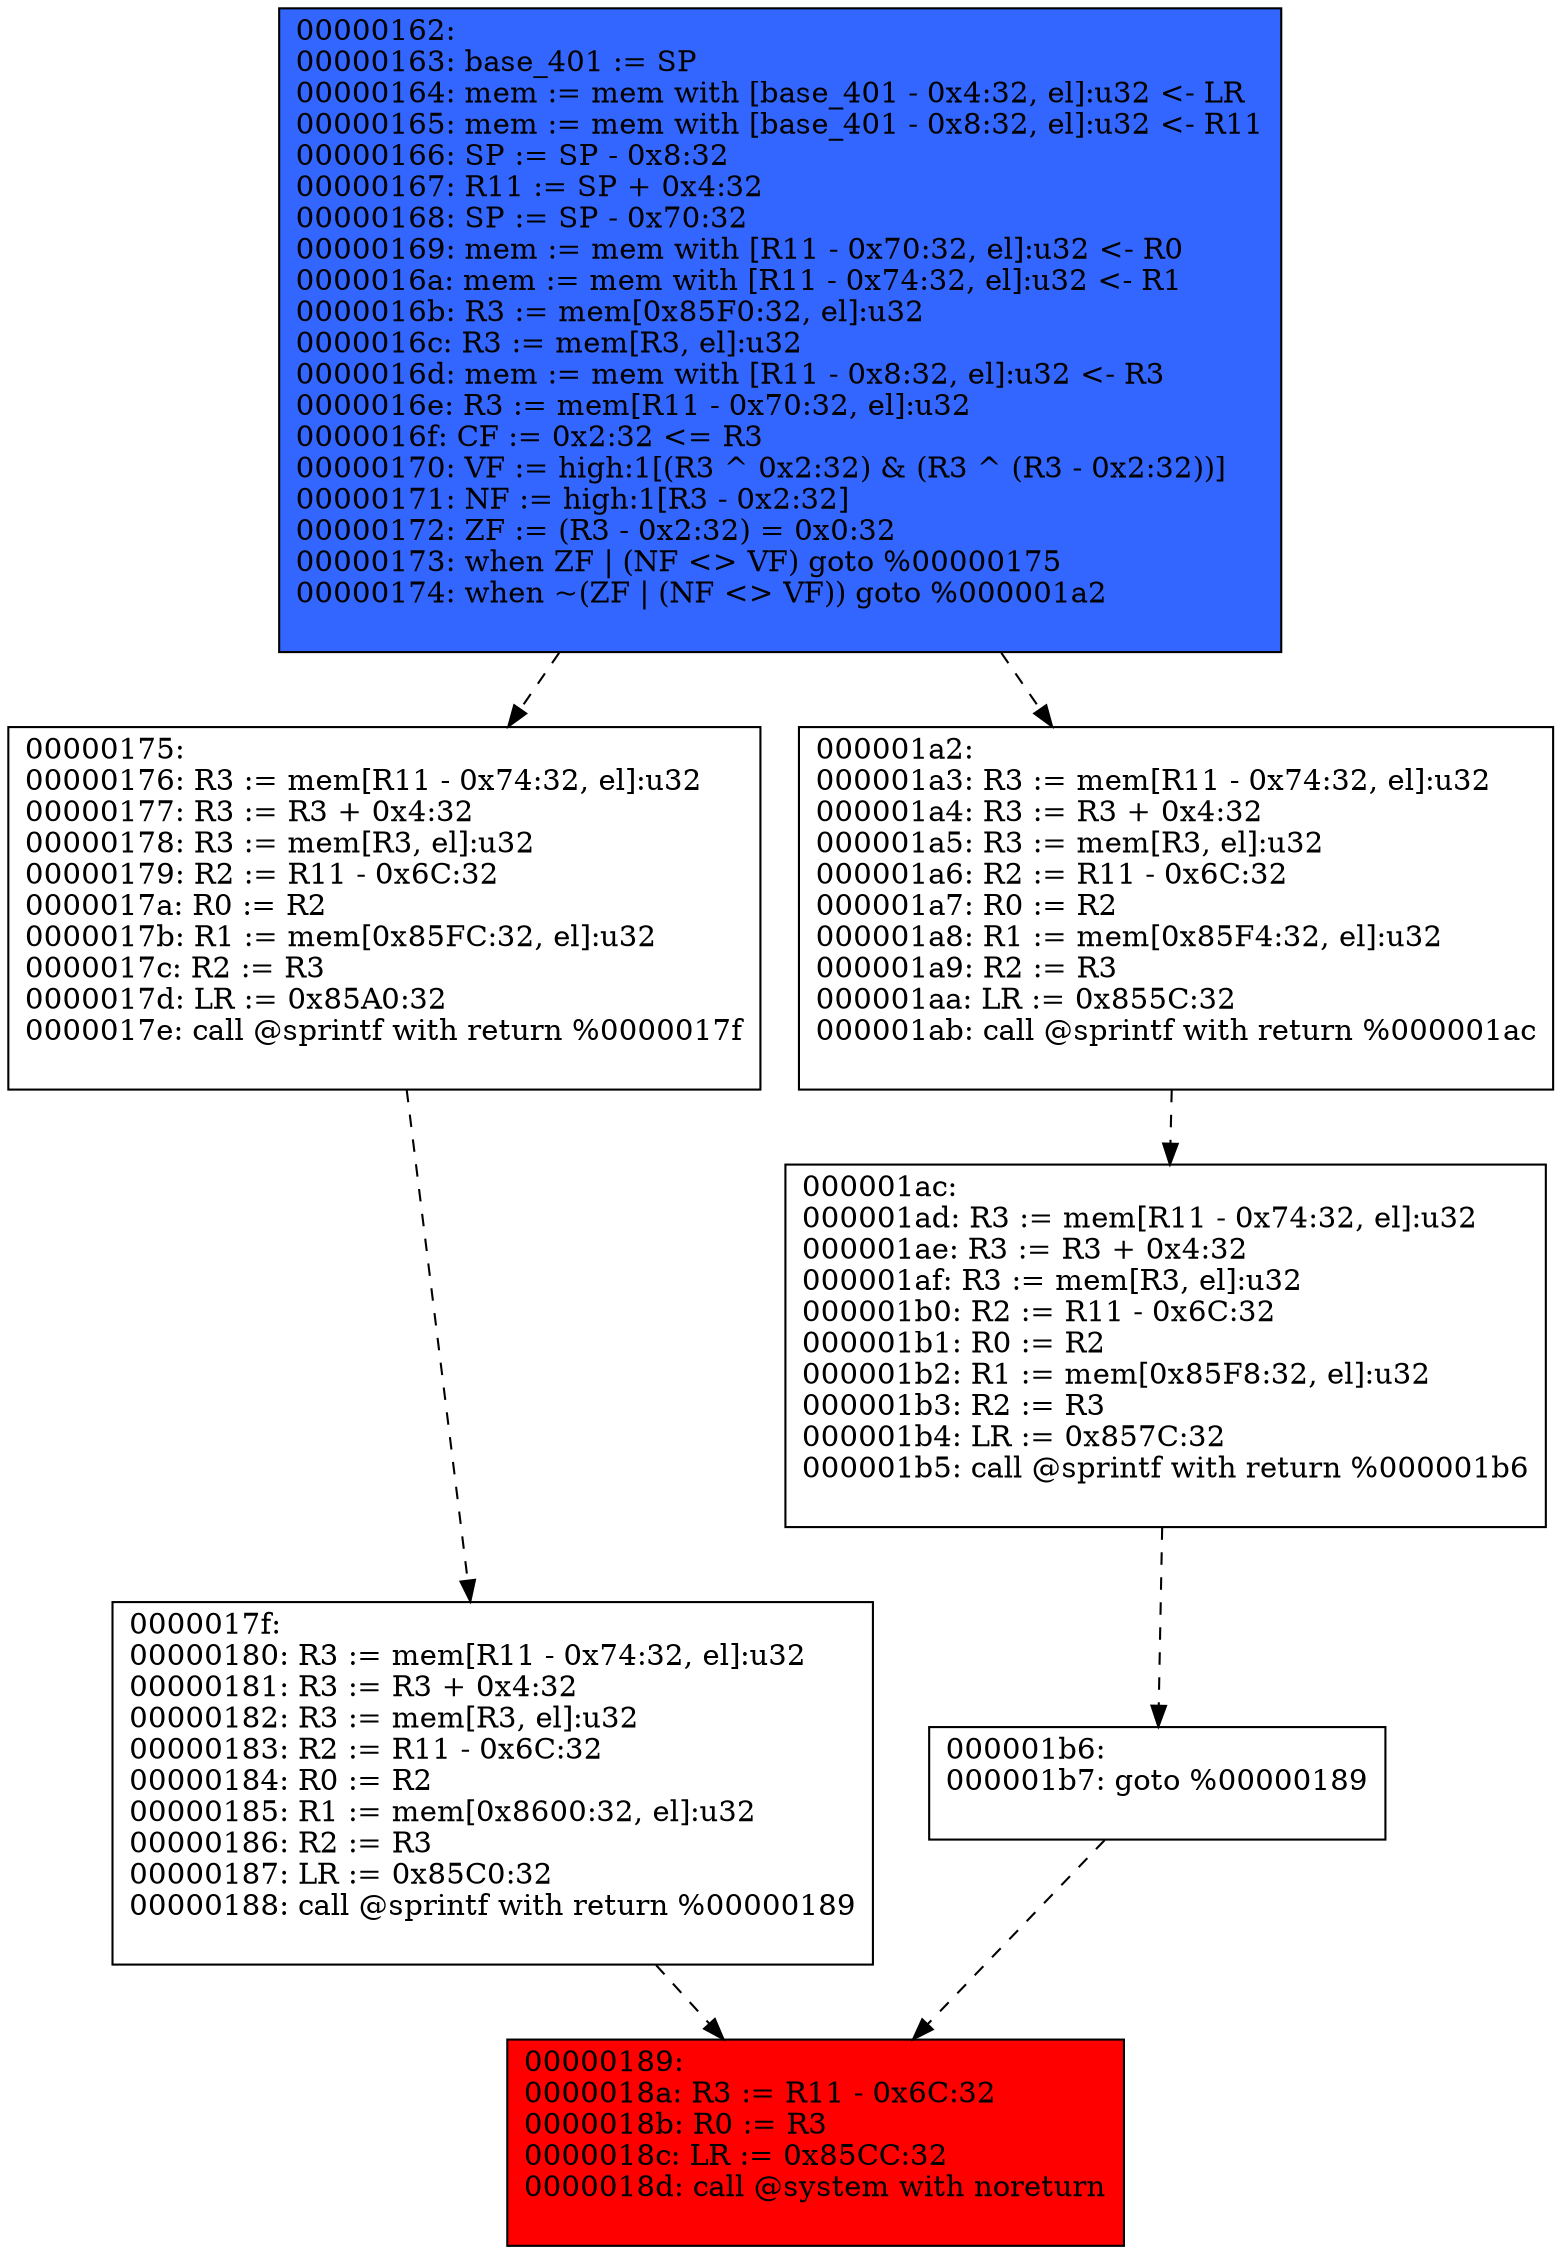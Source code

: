 digraph G {
  "\00000162: \l00000163: base_401 := SP\l00000164: mem := mem with [base_401 - 0x4:32, el]:u32 <- LR\l00000165: mem := mem with [base_401 - 0x8:32, el]:u32 <- R11\l00000166: SP := SP - 0x8:32\l00000167: R11 := SP + 0x4:32\l00000168: SP := SP - 0x70:32\l00000169: mem := mem with [R11 - 0x70:32, el]:u32 <- R0\l0000016a: mem := mem with [R11 - 0x74:32, el]:u32 <- R1\l0000016b: R3 := mem[0x85F0:32, el]:u32\l0000016c: R3 := mem[R3, el]:u32\l0000016d: mem := mem with [R11 - 0x8:32, el]:u32 <- R3\l0000016e: R3 := mem[R11 - 0x70:32, el]:u32\l0000016f: CF := 0x2:32 <= R3\l00000170: VF := high:1[(R3 ^ 0x2:32) & (R3 ^ (R3 - 0x2:32))]\l00000171: NF := high:1[R3 - 0x2:32]\l00000172: ZF := (R3 - 0x2:32) = 0x0:32\l00000173: when ZF | (NF <> VF) goto %00000175\l00000174: when ~(ZF | (NF <> VF)) goto %000001a2\l\l" [
  fillcolor="#3366FF", shape=box, style="filled", ];
  "\00000175: \l00000176: R3 := mem[R11 - 0x74:32, el]:u32\l00000177: R3 := R3 + 0x4:32\l00000178: R3 := mem[R3, el]:u32\l00000179: R2 := R11 - 0x6C:32\l0000017a: R0 := R2\l0000017b: R1 := mem[0x85FC:32, el]:u32\l0000017c: R2 := R3\l0000017d: LR := 0x85A0:32\l0000017e: call @sprintf with return %0000017f\l\l" [
  fillcolor="#FFFFFF", shape=box, style="filled", ];
  "\0000017f: \l00000180: R3 := mem[R11 - 0x74:32, el]:u32\l00000181: R3 := R3 + 0x4:32\l00000182: R3 := mem[R3, el]:u32\l00000183: R2 := R11 - 0x6C:32\l00000184: R0 := R2\l00000185: R1 := mem[0x8600:32, el]:u32\l00000186: R2 := R3\l00000187: LR := 0x85C0:32\l00000188: call @sprintf with return %00000189\l\l" [
  fillcolor="#FFFFFF", shape=box, style="filled", ];
  "\00000189: \l0000018a: R3 := R11 - 0x6C:32\l0000018b: R0 := R3\l0000018c: LR := 0x85CC:32\l0000018d: call @system with noreturn\l\l" [
  fillcolor="#FF0000", shape=box, style="filled", ];
  "\000001a2: \l000001a3: R3 := mem[R11 - 0x74:32, el]:u32\l000001a4: R3 := R3 + 0x4:32\l000001a5: R3 := mem[R3, el]:u32\l000001a6: R2 := R11 - 0x6C:32\l000001a7: R0 := R2\l000001a8: R1 := mem[0x85F4:32, el]:u32\l000001a9: R2 := R3\l000001aa: LR := 0x855C:32\l000001ab: call @sprintf with return %000001ac\l\l" [
  fillcolor="#FFFFFF", shape=box, style="filled", ];
  "\000001ac: \l000001ad: R3 := mem[R11 - 0x74:32, el]:u32\l000001ae: R3 := R3 + 0x4:32\l000001af: R3 := mem[R3, el]:u32\l000001b0: R2 := R11 - 0x6C:32\l000001b1: R0 := R2\l000001b2: R1 := mem[0x85F8:32, el]:u32\l000001b3: R2 := R3\l000001b4: LR := 0x857C:32\l000001b5: call @sprintf with return %000001b6\l\l" [
  fillcolor="#FFFFFF", shape=box, style="filled", ];
  "\000001b6: \l000001b7: goto %00000189\l\l" [fillcolor="#FFFFFF",
                                               shape=box, style="filled", ];
  
  
  "\00000162: \l00000163: base_401 := SP\l00000164: mem := mem with [base_401 - 0x4:32, el]:u32 <- LR\l00000165: mem := mem with [base_401 - 0x8:32, el]:u32 <- R11\l00000166: SP := SP - 0x8:32\l00000167: R11 := SP + 0x4:32\l00000168: SP := SP - 0x70:32\l00000169: mem := mem with [R11 - 0x70:32, el]:u32 <- R0\l0000016a: mem := mem with [R11 - 0x74:32, el]:u32 <- R1\l0000016b: R3 := mem[0x85F0:32, el]:u32\l0000016c: R3 := mem[R3, el]:u32\l0000016d: mem := mem with [R11 - 0x8:32, el]:u32 <- R3\l0000016e: R3 := mem[R11 - 0x70:32, el]:u32\l0000016f: CF := 0x2:32 <= R3\l00000170: VF := high:1[(R3 ^ 0x2:32) & (R3 ^ (R3 - 0x2:32))]\l00000171: NF := high:1[R3 - 0x2:32]\l00000172: ZF := (R3 - 0x2:32) = 0x0:32\l00000173: when ZF | (NF <> VF) goto %00000175\l00000174: when ~(ZF | (NF <> VF)) goto %000001a2\l\l" -> "\00000175: \l00000176: R3 := mem[R11 - 0x74:32, el]:u32\l00000177: R3 := R3 + 0x4:32\l00000178: R3 := mem[R3, el]:u32\l00000179: R2 := R11 - 0x6C:32\l0000017a: R0 := R2\l0000017b: R1 := mem[0x85FC:32, el]:u32\l0000017c: R2 := R3\l0000017d: LR := 0x85A0:32\l0000017e: call @sprintf with return %0000017f\l\l" [
  style="dashed", ];
  "\00000162: \l00000163: base_401 := SP\l00000164: mem := mem with [base_401 - 0x4:32, el]:u32 <- LR\l00000165: mem := mem with [base_401 - 0x8:32, el]:u32 <- R11\l00000166: SP := SP - 0x8:32\l00000167: R11 := SP + 0x4:32\l00000168: SP := SP - 0x70:32\l00000169: mem := mem with [R11 - 0x70:32, el]:u32 <- R0\l0000016a: mem := mem with [R11 - 0x74:32, el]:u32 <- R1\l0000016b: R3 := mem[0x85F0:32, el]:u32\l0000016c: R3 := mem[R3, el]:u32\l0000016d: mem := mem with [R11 - 0x8:32, el]:u32 <- R3\l0000016e: R3 := mem[R11 - 0x70:32, el]:u32\l0000016f: CF := 0x2:32 <= R3\l00000170: VF := high:1[(R3 ^ 0x2:32) & (R3 ^ (R3 - 0x2:32))]\l00000171: NF := high:1[R3 - 0x2:32]\l00000172: ZF := (R3 - 0x2:32) = 0x0:32\l00000173: when ZF | (NF <> VF) goto %00000175\l00000174: when ~(ZF | (NF <> VF)) goto %000001a2\l\l" -> "\000001a2: \l000001a3: R3 := mem[R11 - 0x74:32, el]:u32\l000001a4: R3 := R3 + 0x4:32\l000001a5: R3 := mem[R3, el]:u32\l000001a6: R2 := R11 - 0x6C:32\l000001a7: R0 := R2\l000001a8: R1 := mem[0x85F4:32, el]:u32\l000001a9: R2 := R3\l000001aa: LR := 0x855C:32\l000001ab: call @sprintf with return %000001ac\l\l" [
  style="dashed", ];
  "\00000175: \l00000176: R3 := mem[R11 - 0x74:32, el]:u32\l00000177: R3 := R3 + 0x4:32\l00000178: R3 := mem[R3, el]:u32\l00000179: R2 := R11 - 0x6C:32\l0000017a: R0 := R2\l0000017b: R1 := mem[0x85FC:32, el]:u32\l0000017c: R2 := R3\l0000017d: LR := 0x85A0:32\l0000017e: call @sprintf with return %0000017f\l\l" -> "\0000017f: \l00000180: R3 := mem[R11 - 0x74:32, el]:u32\l00000181: R3 := R3 + 0x4:32\l00000182: R3 := mem[R3, el]:u32\l00000183: R2 := R11 - 0x6C:32\l00000184: R0 := R2\l00000185: R1 := mem[0x8600:32, el]:u32\l00000186: R2 := R3\l00000187: LR := 0x85C0:32\l00000188: call @sprintf with return %00000189\l\l" [
  style="dashed", ];
  "\0000017f: \l00000180: R3 := mem[R11 - 0x74:32, el]:u32\l00000181: R3 := R3 + 0x4:32\l00000182: R3 := mem[R3, el]:u32\l00000183: R2 := R11 - 0x6C:32\l00000184: R0 := R2\l00000185: R1 := mem[0x8600:32, el]:u32\l00000186: R2 := R3\l00000187: LR := 0x85C0:32\l00000188: call @sprintf with return %00000189\l\l" -> "\00000189: \l0000018a: R3 := R11 - 0x6C:32\l0000018b: R0 := R3\l0000018c: LR := 0x85CC:32\l0000018d: call @system with noreturn\l\l" [
  style="dashed", ];
  "\000001a2: \l000001a3: R3 := mem[R11 - 0x74:32, el]:u32\l000001a4: R3 := R3 + 0x4:32\l000001a5: R3 := mem[R3, el]:u32\l000001a6: R2 := R11 - 0x6C:32\l000001a7: R0 := R2\l000001a8: R1 := mem[0x85F4:32, el]:u32\l000001a9: R2 := R3\l000001aa: LR := 0x855C:32\l000001ab: call @sprintf with return %000001ac\l\l" -> "\000001ac: \l000001ad: R3 := mem[R11 - 0x74:32, el]:u32\l000001ae: R3 := R3 + 0x4:32\l000001af: R3 := mem[R3, el]:u32\l000001b0: R2 := R11 - 0x6C:32\l000001b1: R0 := R2\l000001b2: R1 := mem[0x85F8:32, el]:u32\l000001b3: R2 := R3\l000001b4: LR := 0x857C:32\l000001b5: call @sprintf with return %000001b6\l\l" [
  style="dashed", ];
  "\000001ac: \l000001ad: R3 := mem[R11 - 0x74:32, el]:u32\l000001ae: R3 := R3 + 0x4:32\l000001af: R3 := mem[R3, el]:u32\l000001b0: R2 := R11 - 0x6C:32\l000001b1: R0 := R2\l000001b2: R1 := mem[0x85F8:32, el]:u32\l000001b3: R2 := R3\l000001b4: LR := 0x857C:32\l000001b5: call @sprintf with return %000001b6\l\l" -> "\000001b6: \l000001b7: goto %00000189\l\l" [
  style="dashed", ];
  "\000001b6: \l000001b7: goto %00000189\l\l" -> "\00000189: \l0000018a: R3 := R11 - 0x6C:32\l0000018b: R0 := R3\l0000018c: LR := 0x85CC:32\l0000018d: call @system with noreturn\l\l" [
  style="dashed", ];
  
  }